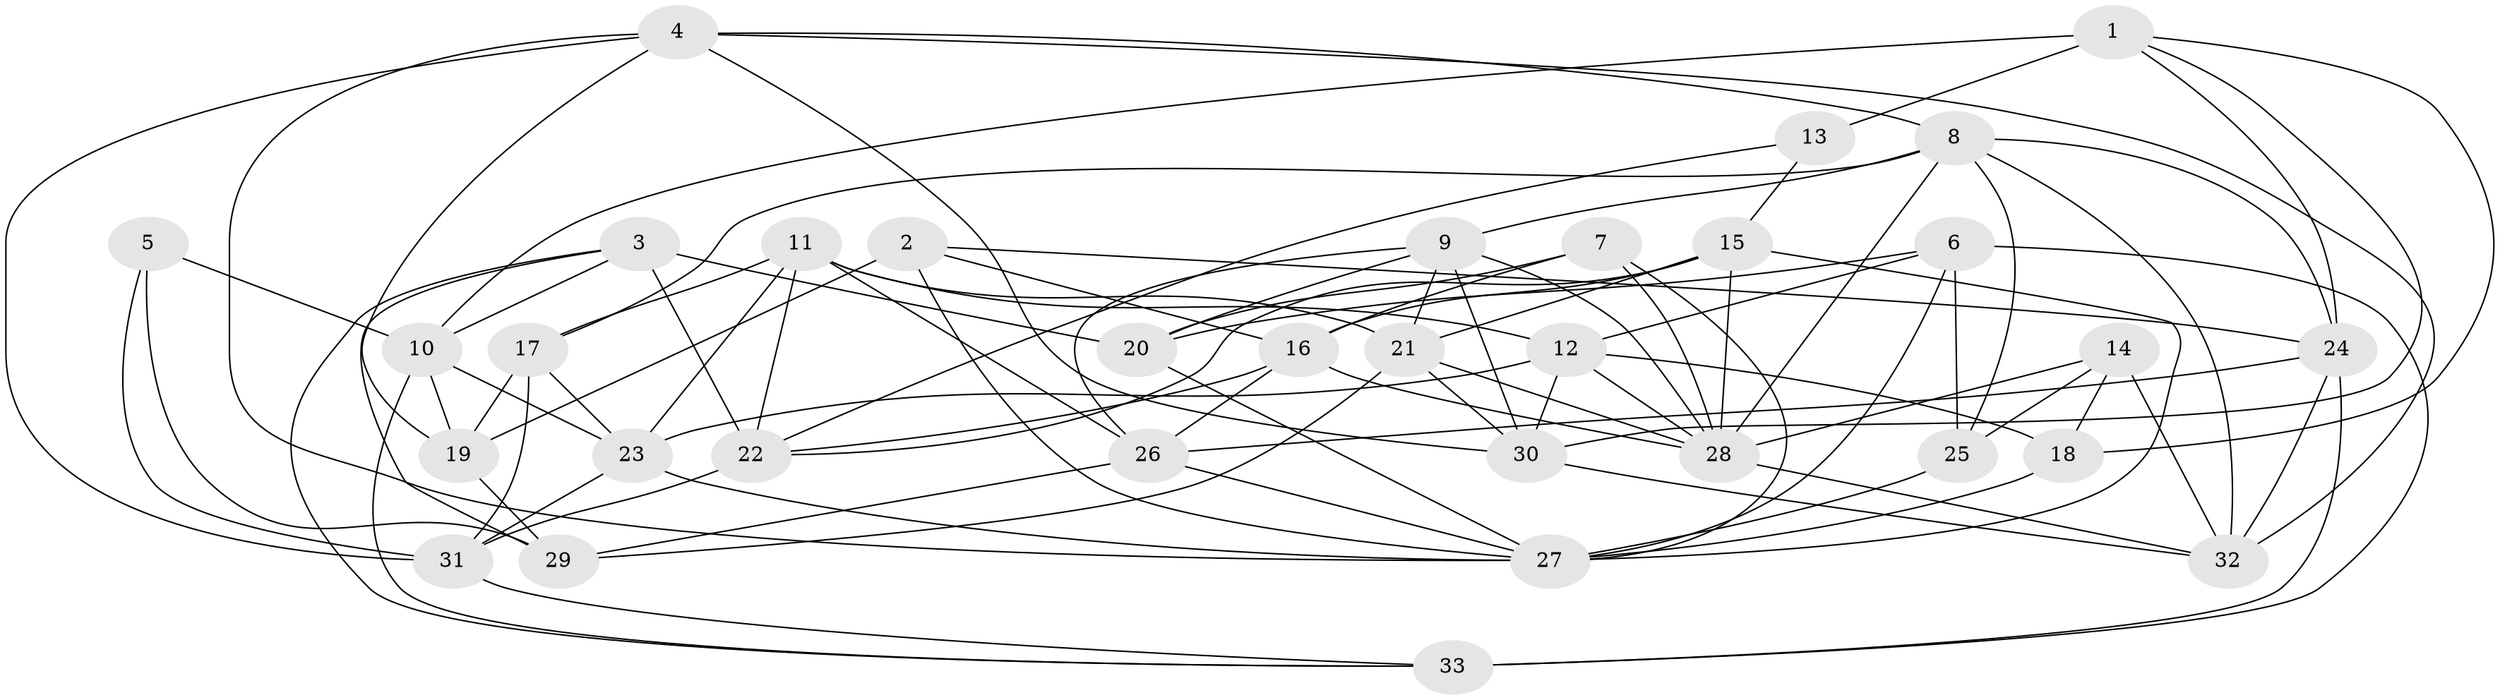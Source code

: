 // original degree distribution, {4: 1.0}
// Generated by graph-tools (version 1.1) at 2025/27/03/09/25 03:27:00]
// undirected, 33 vertices, 91 edges
graph export_dot {
graph [start="1"]
  node [color=gray90,style=filled];
  1;
  2;
  3;
  4;
  5;
  6;
  7;
  8;
  9;
  10;
  11;
  12;
  13;
  14;
  15;
  16;
  17;
  18;
  19;
  20;
  21;
  22;
  23;
  24;
  25;
  26;
  27;
  28;
  29;
  30;
  31;
  32;
  33;
  1 -- 10 [weight=1.0];
  1 -- 13 [weight=2.0];
  1 -- 18 [weight=1.0];
  1 -- 24 [weight=1.0];
  1 -- 30 [weight=1.0];
  2 -- 16 [weight=1.0];
  2 -- 19 [weight=1.0];
  2 -- 24 [weight=1.0];
  2 -- 27 [weight=1.0];
  3 -- 10 [weight=1.0];
  3 -- 20 [weight=2.0];
  3 -- 22 [weight=1.0];
  3 -- 29 [weight=1.0];
  3 -- 33 [weight=1.0];
  4 -- 8 [weight=1.0];
  4 -- 19 [weight=1.0];
  4 -- 27 [weight=1.0];
  4 -- 30 [weight=1.0];
  4 -- 31 [weight=1.0];
  4 -- 32 [weight=1.0];
  5 -- 10 [weight=1.0];
  5 -- 29 [weight=2.0];
  5 -- 31 [weight=1.0];
  6 -- 12 [weight=1.0];
  6 -- 20 [weight=1.0];
  6 -- 25 [weight=1.0];
  6 -- 27 [weight=1.0];
  6 -- 33 [weight=2.0];
  7 -- 16 [weight=1.0];
  7 -- 20 [weight=1.0];
  7 -- 27 [weight=1.0];
  7 -- 28 [weight=1.0];
  8 -- 9 [weight=1.0];
  8 -- 17 [weight=1.0];
  8 -- 24 [weight=1.0];
  8 -- 25 [weight=2.0];
  8 -- 28 [weight=1.0];
  8 -- 32 [weight=1.0];
  9 -- 20 [weight=1.0];
  9 -- 21 [weight=1.0];
  9 -- 26 [weight=1.0];
  9 -- 28 [weight=1.0];
  9 -- 30 [weight=1.0];
  10 -- 19 [weight=1.0];
  10 -- 23 [weight=1.0];
  10 -- 33 [weight=1.0];
  11 -- 12 [weight=1.0];
  11 -- 17 [weight=1.0];
  11 -- 21 [weight=1.0];
  11 -- 22 [weight=1.0];
  11 -- 23 [weight=1.0];
  11 -- 26 [weight=1.0];
  12 -- 18 [weight=1.0];
  12 -- 23 [weight=1.0];
  12 -- 28 [weight=1.0];
  12 -- 30 [weight=1.0];
  13 -- 15 [weight=1.0];
  13 -- 22 [weight=1.0];
  14 -- 18 [weight=1.0];
  14 -- 25 [weight=2.0];
  14 -- 28 [weight=2.0];
  14 -- 32 [weight=1.0];
  15 -- 16 [weight=1.0];
  15 -- 21 [weight=1.0];
  15 -- 22 [weight=1.0];
  15 -- 27 [weight=1.0];
  15 -- 28 [weight=1.0];
  16 -- 22 [weight=1.0];
  16 -- 26 [weight=1.0];
  16 -- 28 [weight=1.0];
  17 -- 19 [weight=2.0];
  17 -- 23 [weight=1.0];
  17 -- 31 [weight=1.0];
  18 -- 27 [weight=1.0];
  19 -- 29 [weight=1.0];
  20 -- 27 [weight=1.0];
  21 -- 28 [weight=1.0];
  21 -- 29 [weight=1.0];
  21 -- 30 [weight=1.0];
  22 -- 31 [weight=1.0];
  23 -- 27 [weight=1.0];
  23 -- 31 [weight=1.0];
  24 -- 26 [weight=1.0];
  24 -- 32 [weight=1.0];
  24 -- 33 [weight=1.0];
  25 -- 27 [weight=1.0];
  26 -- 27 [weight=1.0];
  26 -- 29 [weight=1.0];
  28 -- 32 [weight=1.0];
  30 -- 32 [weight=1.0];
  31 -- 33 [weight=1.0];
}
